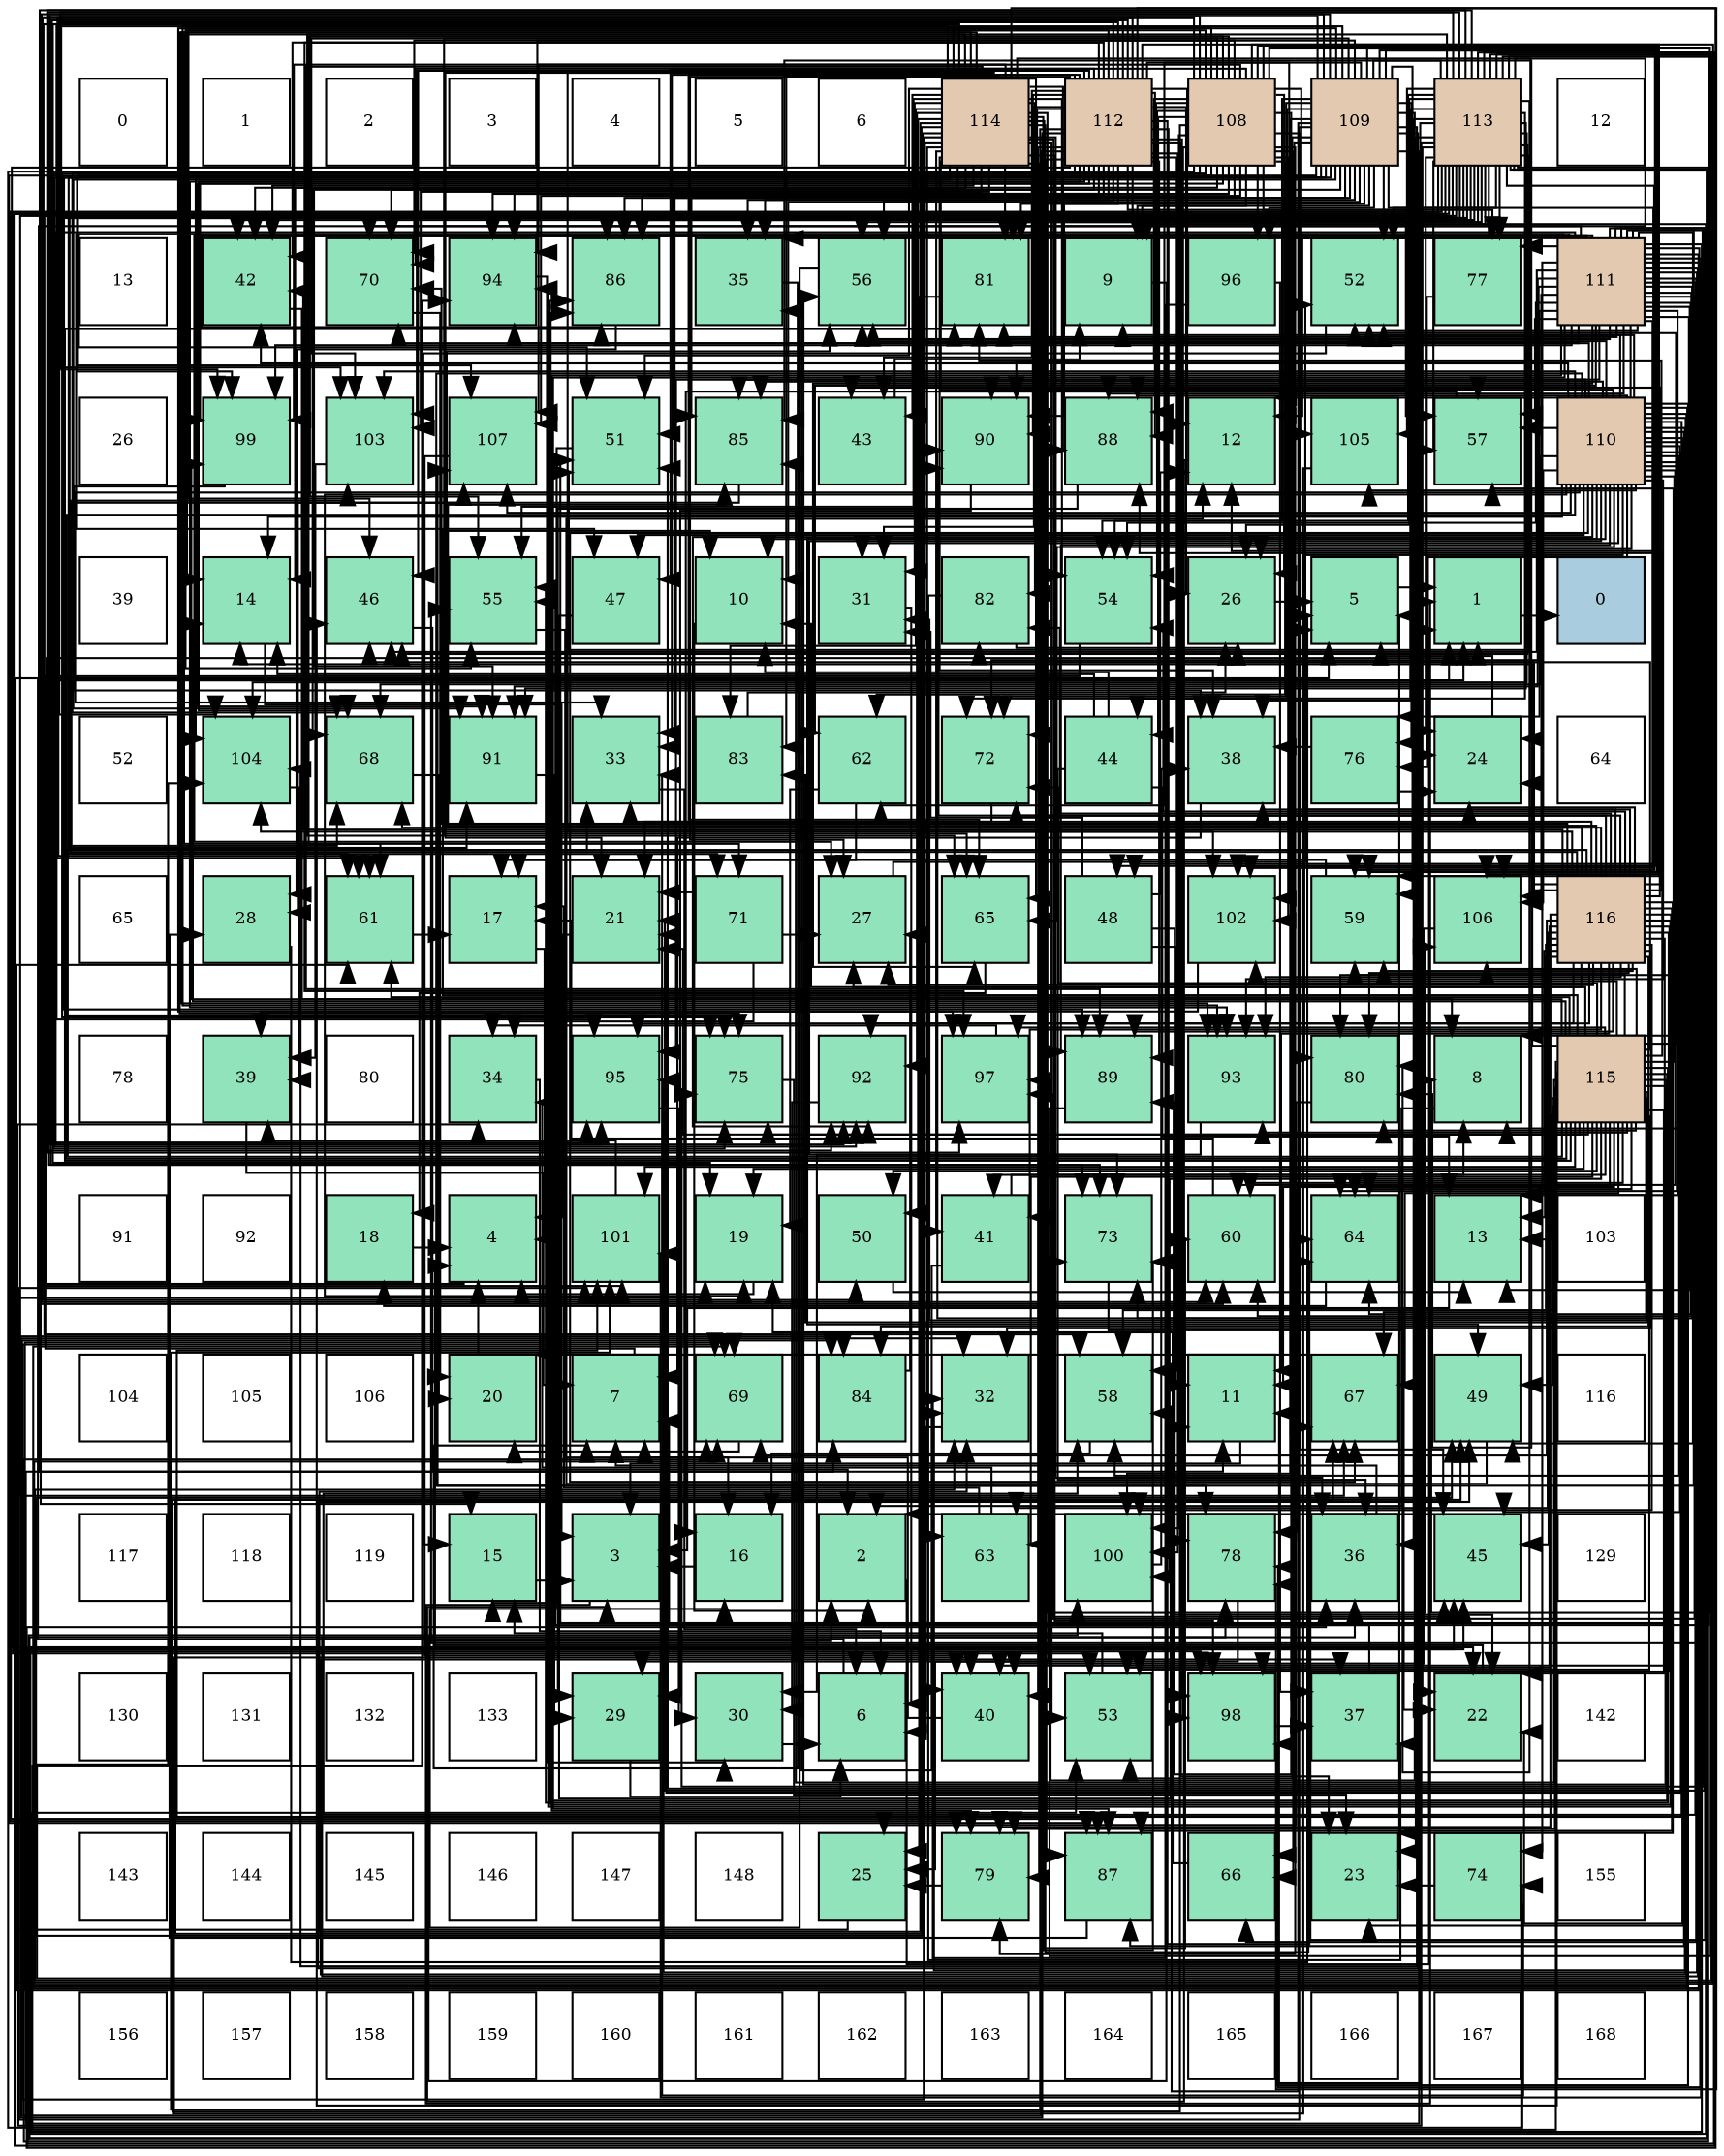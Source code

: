 digraph layout{
 rankdir=TB;
 splines=ortho;
 node [style=filled shape=square fixedsize=true width=0.6];
0[label="0", fontsize=8, fillcolor="#ffffff"];
1[label="1", fontsize=8, fillcolor="#ffffff"];
2[label="2", fontsize=8, fillcolor="#ffffff"];
3[label="3", fontsize=8, fillcolor="#ffffff"];
4[label="4", fontsize=8, fillcolor="#ffffff"];
5[label="5", fontsize=8, fillcolor="#ffffff"];
6[label="6", fontsize=8, fillcolor="#ffffff"];
7[label="114", fontsize=8, fillcolor="#e3c9af"];
8[label="112", fontsize=8, fillcolor="#e3c9af"];
9[label="108", fontsize=8, fillcolor="#e3c9af"];
10[label="109", fontsize=8, fillcolor="#e3c9af"];
11[label="113", fontsize=8, fillcolor="#e3c9af"];
12[label="12", fontsize=8, fillcolor="#ffffff"];
13[label="13", fontsize=8, fillcolor="#ffffff"];
14[label="42", fontsize=8, fillcolor="#91e3bb"];
15[label="70", fontsize=8, fillcolor="#91e3bb"];
16[label="94", fontsize=8, fillcolor="#91e3bb"];
17[label="86", fontsize=8, fillcolor="#91e3bb"];
18[label="35", fontsize=8, fillcolor="#91e3bb"];
19[label="56", fontsize=8, fillcolor="#91e3bb"];
20[label="81", fontsize=8, fillcolor="#91e3bb"];
21[label="9", fontsize=8, fillcolor="#91e3bb"];
22[label="96", fontsize=8, fillcolor="#91e3bb"];
23[label="52", fontsize=8, fillcolor="#91e3bb"];
24[label="77", fontsize=8, fillcolor="#91e3bb"];
25[label="111", fontsize=8, fillcolor="#e3c9af"];
26[label="26", fontsize=8, fillcolor="#ffffff"];
27[label="99", fontsize=8, fillcolor="#91e3bb"];
28[label="103", fontsize=8, fillcolor="#91e3bb"];
29[label="107", fontsize=8, fillcolor="#91e3bb"];
30[label="51", fontsize=8, fillcolor="#91e3bb"];
31[label="85", fontsize=8, fillcolor="#91e3bb"];
32[label="43", fontsize=8, fillcolor="#91e3bb"];
33[label="90", fontsize=8, fillcolor="#91e3bb"];
34[label="88", fontsize=8, fillcolor="#91e3bb"];
35[label="12", fontsize=8, fillcolor="#91e3bb"];
36[label="105", fontsize=8, fillcolor="#91e3bb"];
37[label="57", fontsize=8, fillcolor="#91e3bb"];
38[label="110", fontsize=8, fillcolor="#e3c9af"];
39[label="39", fontsize=8, fillcolor="#ffffff"];
40[label="14", fontsize=8, fillcolor="#91e3bb"];
41[label="46", fontsize=8, fillcolor="#91e3bb"];
42[label="55", fontsize=8, fillcolor="#91e3bb"];
43[label="47", fontsize=8, fillcolor="#91e3bb"];
44[label="10", fontsize=8, fillcolor="#91e3bb"];
45[label="31", fontsize=8, fillcolor="#91e3bb"];
46[label="82", fontsize=8, fillcolor="#91e3bb"];
47[label="54", fontsize=8, fillcolor="#91e3bb"];
48[label="26", fontsize=8, fillcolor="#91e3bb"];
49[label="5", fontsize=8, fillcolor="#91e3bb"];
50[label="1", fontsize=8, fillcolor="#91e3bb"];
51[label="0", fontsize=8, fillcolor="#a9ccde"];
52[label="52", fontsize=8, fillcolor="#ffffff"];
53[label="104", fontsize=8, fillcolor="#91e3bb"];
54[label="68", fontsize=8, fillcolor="#91e3bb"];
55[label="91", fontsize=8, fillcolor="#91e3bb"];
56[label="33", fontsize=8, fillcolor="#91e3bb"];
57[label="83", fontsize=8, fillcolor="#91e3bb"];
58[label="62", fontsize=8, fillcolor="#91e3bb"];
59[label="72", fontsize=8, fillcolor="#91e3bb"];
60[label="44", fontsize=8, fillcolor="#91e3bb"];
61[label="38", fontsize=8, fillcolor="#91e3bb"];
62[label="76", fontsize=8, fillcolor="#91e3bb"];
63[label="24", fontsize=8, fillcolor="#91e3bb"];
64[label="64", fontsize=8, fillcolor="#ffffff"];
65[label="65", fontsize=8, fillcolor="#ffffff"];
66[label="28", fontsize=8, fillcolor="#91e3bb"];
67[label="61", fontsize=8, fillcolor="#91e3bb"];
68[label="17", fontsize=8, fillcolor="#91e3bb"];
69[label="21", fontsize=8, fillcolor="#91e3bb"];
70[label="71", fontsize=8, fillcolor="#91e3bb"];
71[label="27", fontsize=8, fillcolor="#91e3bb"];
72[label="65", fontsize=8, fillcolor="#91e3bb"];
73[label="48", fontsize=8, fillcolor="#91e3bb"];
74[label="102", fontsize=8, fillcolor="#91e3bb"];
75[label="59", fontsize=8, fillcolor="#91e3bb"];
76[label="106", fontsize=8, fillcolor="#91e3bb"];
77[label="116", fontsize=8, fillcolor="#e3c9af"];
78[label="78", fontsize=8, fillcolor="#ffffff"];
79[label="39", fontsize=8, fillcolor="#91e3bb"];
80[label="80", fontsize=8, fillcolor="#ffffff"];
81[label="34", fontsize=8, fillcolor="#91e3bb"];
82[label="95", fontsize=8, fillcolor="#91e3bb"];
83[label="75", fontsize=8, fillcolor="#91e3bb"];
84[label="92", fontsize=8, fillcolor="#91e3bb"];
85[label="97", fontsize=8, fillcolor="#91e3bb"];
86[label="89", fontsize=8, fillcolor="#91e3bb"];
87[label="93", fontsize=8, fillcolor="#91e3bb"];
88[label="80", fontsize=8, fillcolor="#91e3bb"];
89[label="8", fontsize=8, fillcolor="#91e3bb"];
90[label="115", fontsize=8, fillcolor="#e3c9af"];
91[label="91", fontsize=8, fillcolor="#ffffff"];
92[label="92", fontsize=8, fillcolor="#ffffff"];
93[label="18", fontsize=8, fillcolor="#91e3bb"];
94[label="4", fontsize=8, fillcolor="#91e3bb"];
95[label="101", fontsize=8, fillcolor="#91e3bb"];
96[label="19", fontsize=8, fillcolor="#91e3bb"];
97[label="50", fontsize=8, fillcolor="#91e3bb"];
98[label="41", fontsize=8, fillcolor="#91e3bb"];
99[label="73", fontsize=8, fillcolor="#91e3bb"];
100[label="60", fontsize=8, fillcolor="#91e3bb"];
101[label="64", fontsize=8, fillcolor="#91e3bb"];
102[label="13", fontsize=8, fillcolor="#91e3bb"];
103[label="103", fontsize=8, fillcolor="#ffffff"];
104[label="104", fontsize=8, fillcolor="#ffffff"];
105[label="105", fontsize=8, fillcolor="#ffffff"];
106[label="106", fontsize=8, fillcolor="#ffffff"];
107[label="20", fontsize=8, fillcolor="#91e3bb"];
108[label="7", fontsize=8, fillcolor="#91e3bb"];
109[label="69", fontsize=8, fillcolor="#91e3bb"];
110[label="84", fontsize=8, fillcolor="#91e3bb"];
111[label="32", fontsize=8, fillcolor="#91e3bb"];
112[label="58", fontsize=8, fillcolor="#91e3bb"];
113[label="11", fontsize=8, fillcolor="#91e3bb"];
114[label="67", fontsize=8, fillcolor="#91e3bb"];
115[label="49", fontsize=8, fillcolor="#91e3bb"];
116[label="116", fontsize=8, fillcolor="#ffffff"];
117[label="117", fontsize=8, fillcolor="#ffffff"];
118[label="118", fontsize=8, fillcolor="#ffffff"];
119[label="119", fontsize=8, fillcolor="#ffffff"];
120[label="15", fontsize=8, fillcolor="#91e3bb"];
121[label="3", fontsize=8, fillcolor="#91e3bb"];
122[label="16", fontsize=8, fillcolor="#91e3bb"];
123[label="2", fontsize=8, fillcolor="#91e3bb"];
124[label="63", fontsize=8, fillcolor="#91e3bb"];
125[label="100", fontsize=8, fillcolor="#91e3bb"];
126[label="78", fontsize=8, fillcolor="#91e3bb"];
127[label="36", fontsize=8, fillcolor="#91e3bb"];
128[label="45", fontsize=8, fillcolor="#91e3bb"];
129[label="129", fontsize=8, fillcolor="#ffffff"];
130[label="130", fontsize=8, fillcolor="#ffffff"];
131[label="131", fontsize=8, fillcolor="#ffffff"];
132[label="132", fontsize=8, fillcolor="#ffffff"];
133[label="133", fontsize=8, fillcolor="#ffffff"];
134[label="29", fontsize=8, fillcolor="#91e3bb"];
135[label="30", fontsize=8, fillcolor="#91e3bb"];
136[label="6", fontsize=8, fillcolor="#91e3bb"];
137[label="40", fontsize=8, fillcolor="#91e3bb"];
138[label="53", fontsize=8, fillcolor="#91e3bb"];
139[label="98", fontsize=8, fillcolor="#91e3bb"];
140[label="37", fontsize=8, fillcolor="#91e3bb"];
141[label="22", fontsize=8, fillcolor="#91e3bb"];
142[label="142", fontsize=8, fillcolor="#ffffff"];
143[label="143", fontsize=8, fillcolor="#ffffff"];
144[label="144", fontsize=8, fillcolor="#ffffff"];
145[label="145", fontsize=8, fillcolor="#ffffff"];
146[label="146", fontsize=8, fillcolor="#ffffff"];
147[label="147", fontsize=8, fillcolor="#ffffff"];
148[label="148", fontsize=8, fillcolor="#ffffff"];
149[label="25", fontsize=8, fillcolor="#91e3bb"];
150[label="79", fontsize=8, fillcolor="#91e3bb"];
151[label="87", fontsize=8, fillcolor="#91e3bb"];
152[label="66", fontsize=8, fillcolor="#91e3bb"];
153[label="23", fontsize=8, fillcolor="#91e3bb"];
154[label="74", fontsize=8, fillcolor="#91e3bb"];
155[label="155", fontsize=8, fillcolor="#ffffff"];
156[label="156", fontsize=8, fillcolor="#ffffff"];
157[label="157", fontsize=8, fillcolor="#ffffff"];
158[label="158", fontsize=8, fillcolor="#ffffff"];
159[label="159", fontsize=8, fillcolor="#ffffff"];
160[label="160", fontsize=8, fillcolor="#ffffff"];
161[label="161", fontsize=8, fillcolor="#ffffff"];
162[label="162", fontsize=8, fillcolor="#ffffff"];
163[label="163", fontsize=8, fillcolor="#ffffff"];
164[label="164", fontsize=8, fillcolor="#ffffff"];
165[label="165", fontsize=8, fillcolor="#ffffff"];
166[label="166", fontsize=8, fillcolor="#ffffff"];
167[label="167", fontsize=8, fillcolor="#ffffff"];
168[label="168", fontsize=8, fillcolor="#ffffff"];
edge [constraint=false, style=vis];50 -> 51;
123 -> 50;
121 -> 50;
94 -> 50;
49 -> 50;
136 -> 50;
108 -> 50;
89 -> 123;
21 -> 123;
44 -> 123;
113 -> 121;
35 -> 121;
102 -> 121;
40 -> 121;
120 -> 121;
122 -> 121;
68 -> 94;
93 -> 94;
96 -> 94;
107 -> 94;
69 -> 94;
141 -> 94;
153 -> 49;
63 -> 49;
149 -> 49;
48 -> 49;
71 -> 49;
66 -> 49;
134 -> 136;
135 -> 136;
45 -> 136;
111 -> 136;
56 -> 136;
81 -> 136;
18 -> 108;
127 -> 108;
140 -> 108;
61 -> 108;
79 -> 108;
137 -> 108;
98 -> 89;
98 -> 18;
14 -> 89;
32 -> 21;
60 -> 44;
60 -> 102;
60 -> 40;
60 -> 127;
128 -> 123;
41 -> 123;
43 -> 113;
73 -> 113;
73 -> 35;
73 -> 141;
73 -> 45;
115 -> 35;
97 -> 102;
30 -> 120;
23 -> 120;
138 -> 120;
47 -> 120;
42 -> 122;
19 -> 122;
37 -> 122;
112 -> 122;
75 -> 68;
100 -> 68;
67 -> 68;
58 -> 68;
58 -> 96;
124 -> 68;
124 -> 81;
101 -> 93;
72 -> 93;
152 -> 96;
114 -> 107;
54 -> 107;
109 -> 107;
15 -> 107;
70 -> 69;
70 -> 71;
70 -> 81;
59 -> 69;
99 -> 141;
154 -> 153;
154 -> 56;
83 -> 153;
62 -> 63;
62 -> 61;
24 -> 63;
126 -> 149;
150 -> 149;
88 -> 149;
20 -> 149;
46 -> 48;
46 -> 140;
57 -> 48;
110 -> 71;
31 -> 66;
17 -> 66;
151 -> 66;
34 -> 134;
86 -> 134;
33 -> 134;
55 -> 134;
84 -> 135;
87 -> 135;
16 -> 135;
82 -> 135;
22 -> 111;
22 -> 140;
85 -> 81;
139 -> 140;
27 -> 61;
125 -> 61;
95 -> 79;
74 -> 79;
28 -> 79;
53 -> 79;
36 -> 137;
76 -> 137;
29 -> 137;
9 -> 21;
9 -> 48;
9 -> 14;
9 -> 60;
9 -> 128;
9 -> 41;
9 -> 43;
9 -> 73;
9 -> 115;
9 -> 30;
9 -> 47;
9 -> 42;
9 -> 37;
9 -> 75;
9 -> 67;
9 -> 58;
9 -> 152;
9 -> 54;
9 -> 109;
9 -> 15;
9 -> 70;
9 -> 154;
9 -> 83;
9 -> 150;
9 -> 17;
9 -> 34;
9 -> 86;
9 -> 33;
9 -> 55;
9 -> 16;
9 -> 82;
9 -> 22;
9 -> 85;
9 -> 139;
9 -> 27;
9 -> 125;
9 -> 74;
9 -> 28;
9 -> 36;
9 -> 76;
9 -> 29;
10 -> 89;
10 -> 21;
10 -> 18;
10 -> 60;
10 -> 73;
10 -> 115;
10 -> 23;
10 -> 138;
10 -> 47;
10 -> 42;
10 -> 19;
10 -> 112;
10 -> 75;
10 -> 100;
10 -> 67;
10 -> 58;
10 -> 72;
10 -> 152;
10 -> 15;
10 -> 70;
10 -> 59;
10 -> 99;
10 -> 62;
10 -> 88;
10 -> 110;
10 -> 31;
10 -> 17;
10 -> 151;
10 -> 33;
10 -> 55;
10 -> 84;
10 -> 87;
10 -> 16;
10 -> 22;
10 -> 85;
10 -> 27;
10 -> 125;
10 -> 95;
10 -> 74;
10 -> 53;
10 -> 76;
38 -> 89;
38 -> 21;
38 -> 44;
38 -> 102;
38 -> 40;
38 -> 96;
38 -> 69;
38 -> 141;
38 -> 153;
38 -> 48;
38 -> 45;
38 -> 111;
38 -> 56;
38 -> 140;
38 -> 14;
38 -> 128;
38 -> 43;
38 -> 115;
38 -> 23;
38 -> 19;
38 -> 37;
38 -> 112;
38 -> 100;
38 -> 101;
38 -> 72;
38 -> 114;
38 -> 54;
38 -> 109;
38 -> 99;
38 -> 83;
38 -> 62;
38 -> 126;
38 -> 88;
38 -> 31;
38 -> 151;
38 -> 34;
38 -> 86;
38 -> 33;
38 -> 84;
38 -> 87;
38 -> 16;
38 -> 82;
38 -> 139;
38 -> 95;
38 -> 28;
38 -> 53;
38 -> 36;
38 -> 76;
38 -> 29;
25 -> 89;
25 -> 113;
25 -> 35;
25 -> 102;
25 -> 69;
25 -> 71;
25 -> 18;
25 -> 127;
25 -> 41;
25 -> 43;
25 -> 115;
25 -> 30;
25 -> 23;
25 -> 138;
25 -> 47;
25 -> 42;
25 -> 19;
25 -> 37;
25 -> 112;
25 -> 100;
25 -> 67;
25 -> 58;
25 -> 101;
25 -> 72;
25 -> 152;
25 -> 114;
25 -> 109;
25 -> 15;
25 -> 59;
25 -> 99;
25 -> 154;
25 -> 83;
25 -> 62;
25 -> 24;
25 -> 126;
25 -> 150;
25 -> 88;
25 -> 20;
25 -> 31;
25 -> 17;
25 -> 151;
25 -> 34;
25 -> 55;
25 -> 84;
25 -> 82;
25 -> 85;
25 -> 27;
25 -> 95;
25 -> 74;
25 -> 76;
25 -> 29;
8 -> 44;
8 -> 35;
8 -> 40;
8 -> 141;
8 -> 153;
8 -> 48;
8 -> 45;
8 -> 111;
8 -> 56;
8 -> 18;
8 -> 127;
8 -> 137;
8 -> 14;
8 -> 32;
8 -> 128;
8 -> 41;
8 -> 97;
8 -> 112;
8 -> 75;
8 -> 67;
8 -> 101;
8 -> 72;
8 -> 54;
8 -> 15;
8 -> 59;
8 -> 99;
8 -> 83;
8 -> 24;
8 -> 126;
8 -> 20;
8 -> 57;
8 -> 110;
8 -> 151;
8 -> 34;
8 -> 86;
8 -> 33;
8 -> 55;
8 -> 87;
8 -> 16;
8 -> 82;
8 -> 85;
8 -> 139;
8 -> 27;
8 -> 125;
8 -> 95;
8 -> 74;
8 -> 28;
8 -> 53;
8 -> 29;
11 -> 21;
11 -> 113;
11 -> 35;
11 -> 96;
11 -> 141;
11 -> 153;
11 -> 63;
11 -> 48;
11 -> 111;
11 -> 81;
11 -> 127;
11 -> 61;
11 -> 14;
11 -> 128;
11 -> 41;
11 -> 30;
11 -> 23;
11 -> 138;
11 -> 47;
11 -> 42;
11 -> 19;
11 -> 37;
11 -> 112;
11 -> 75;
11 -> 100;
11 -> 72;
11 -> 114;
11 -> 54;
11 -> 109;
11 -> 15;
11 -> 59;
11 -> 99;
11 -> 24;
11 -> 126;
11 -> 150;
11 -> 88;
11 -> 20;
11 -> 110;
11 -> 31;
11 -> 17;
11 -> 151;
11 -> 86;
11 -> 55;
11 -> 84;
11 -> 85;
11 -> 139;
11 -> 125;
11 -> 28;
11 -> 53;
11 -> 36;
11 -> 29;
7 -> 40;
7 -> 96;
7 -> 69;
7 -> 63;
7 -> 71;
7 -> 45;
7 -> 111;
7 -> 56;
7 -> 127;
7 -> 61;
7 -> 137;
7 -> 98;
7 -> 14;
7 -> 32;
7 -> 128;
7 -> 115;
7 -> 97;
7 -> 30;
7 -> 138;
7 -> 47;
7 -> 42;
7 -> 37;
7 -> 100;
7 -> 67;
7 -> 124;
7 -> 101;
7 -> 72;
7 -> 114;
7 -> 54;
7 -> 109;
7 -> 99;
7 -> 83;
7 -> 126;
7 -> 150;
7 -> 20;
7 -> 46;
7 -> 57;
7 -> 34;
7 -> 86;
7 -> 84;
7 -> 87;
7 -> 82;
7 -> 139;
7 -> 27;
7 -> 95;
7 -> 74;
7 -> 28;
7 -> 53;
7 -> 76;
90 -> 44;
90 -> 113;
90 -> 35;
90 -> 102;
90 -> 40;
90 -> 96;
90 -> 69;
90 -> 141;
90 -> 63;
90 -> 71;
90 -> 45;
90 -> 56;
90 -> 98;
90 -> 41;
90 -> 115;
90 -> 97;
90 -> 30;
90 -> 23;
90 -> 138;
90 -> 42;
90 -> 19;
90 -> 37;
90 -> 112;
90 -> 75;
90 -> 100;
90 -> 67;
90 -> 124;
90 -> 101;
90 -> 114;
90 -> 59;
90 -> 83;
90 -> 126;
90 -> 150;
90 -> 88;
90 -> 20;
90 -> 46;
90 -> 57;
90 -> 31;
90 -> 17;
90 -> 33;
90 -> 55;
90 -> 87;
90 -> 16;
90 -> 85;
90 -> 27;
90 -> 125;
90 -> 95;
90 -> 74;
90 -> 76;
77 -> 44;
77 -> 113;
77 -> 102;
77 -> 40;
77 -> 153;
77 -> 63;
77 -> 71;
77 -> 111;
77 -> 56;
77 -> 61;
77 -> 137;
77 -> 98;
77 -> 14;
77 -> 32;
77 -> 128;
77 -> 41;
77 -> 30;
77 -> 23;
77 -> 138;
77 -> 47;
77 -> 19;
77 -> 75;
77 -> 124;
77 -> 101;
77 -> 114;
77 -> 54;
77 -> 109;
77 -> 15;
77 -> 59;
77 -> 150;
77 -> 88;
77 -> 20;
77 -> 46;
77 -> 110;
77 -> 31;
77 -> 17;
77 -> 151;
77 -> 34;
77 -> 86;
77 -> 33;
77 -> 84;
77 -> 87;
77 -> 16;
77 -> 82;
77 -> 139;
77 -> 125;
77 -> 28;
77 -> 53;
77 -> 29;
edge [constraint=true, style=invis];
0 -> 13 -> 26 -> 39 -> 52 -> 65 -> 78 -> 91 -> 104 -> 117 -> 130 -> 143 -> 156;
1 -> 14 -> 27 -> 40 -> 53 -> 66 -> 79 -> 92 -> 105 -> 118 -> 131 -> 144 -> 157;
2 -> 15 -> 28 -> 41 -> 54 -> 67 -> 80 -> 93 -> 106 -> 119 -> 132 -> 145 -> 158;
3 -> 16 -> 29 -> 42 -> 55 -> 68 -> 81 -> 94 -> 107 -> 120 -> 133 -> 146 -> 159;
4 -> 17 -> 30 -> 43 -> 56 -> 69 -> 82 -> 95 -> 108 -> 121 -> 134 -> 147 -> 160;
5 -> 18 -> 31 -> 44 -> 57 -> 70 -> 83 -> 96 -> 109 -> 122 -> 135 -> 148 -> 161;
6 -> 19 -> 32 -> 45 -> 58 -> 71 -> 84 -> 97 -> 110 -> 123 -> 136 -> 149 -> 162;
7 -> 20 -> 33 -> 46 -> 59 -> 72 -> 85 -> 98 -> 111 -> 124 -> 137 -> 150 -> 163;
8 -> 21 -> 34 -> 47 -> 60 -> 73 -> 86 -> 99 -> 112 -> 125 -> 138 -> 151 -> 164;
9 -> 22 -> 35 -> 48 -> 61 -> 74 -> 87 -> 100 -> 113 -> 126 -> 139 -> 152 -> 165;
10 -> 23 -> 36 -> 49 -> 62 -> 75 -> 88 -> 101 -> 114 -> 127 -> 140 -> 153 -> 166;
11 -> 24 -> 37 -> 50 -> 63 -> 76 -> 89 -> 102 -> 115 -> 128 -> 141 -> 154 -> 167;
12 -> 25 -> 38 -> 51 -> 64 -> 77 -> 90 -> 103 -> 116 -> 129 -> 142 -> 155 -> 168;
rank = same {0 -> 1 -> 2 -> 3 -> 4 -> 5 -> 6 -> 7 -> 8 -> 9 -> 10 -> 11 -> 12};
rank = same {13 -> 14 -> 15 -> 16 -> 17 -> 18 -> 19 -> 20 -> 21 -> 22 -> 23 -> 24 -> 25};
rank = same {26 -> 27 -> 28 -> 29 -> 30 -> 31 -> 32 -> 33 -> 34 -> 35 -> 36 -> 37 -> 38};
rank = same {39 -> 40 -> 41 -> 42 -> 43 -> 44 -> 45 -> 46 -> 47 -> 48 -> 49 -> 50 -> 51};
rank = same {52 -> 53 -> 54 -> 55 -> 56 -> 57 -> 58 -> 59 -> 60 -> 61 -> 62 -> 63 -> 64};
rank = same {65 -> 66 -> 67 -> 68 -> 69 -> 70 -> 71 -> 72 -> 73 -> 74 -> 75 -> 76 -> 77};
rank = same {78 -> 79 -> 80 -> 81 -> 82 -> 83 -> 84 -> 85 -> 86 -> 87 -> 88 -> 89 -> 90};
rank = same {91 -> 92 -> 93 -> 94 -> 95 -> 96 -> 97 -> 98 -> 99 -> 100 -> 101 -> 102 -> 103};
rank = same {104 -> 105 -> 106 -> 107 -> 108 -> 109 -> 110 -> 111 -> 112 -> 113 -> 114 -> 115 -> 116};
rank = same {117 -> 118 -> 119 -> 120 -> 121 -> 122 -> 123 -> 124 -> 125 -> 126 -> 127 -> 128 -> 129};
rank = same {130 -> 131 -> 132 -> 133 -> 134 -> 135 -> 136 -> 137 -> 138 -> 139 -> 140 -> 141 -> 142};
rank = same {143 -> 144 -> 145 -> 146 -> 147 -> 148 -> 149 -> 150 -> 151 -> 152 -> 153 -> 154 -> 155};
rank = same {156 -> 157 -> 158 -> 159 -> 160 -> 161 -> 162 -> 163 -> 164 -> 165 -> 166 -> 167 -> 168};
}